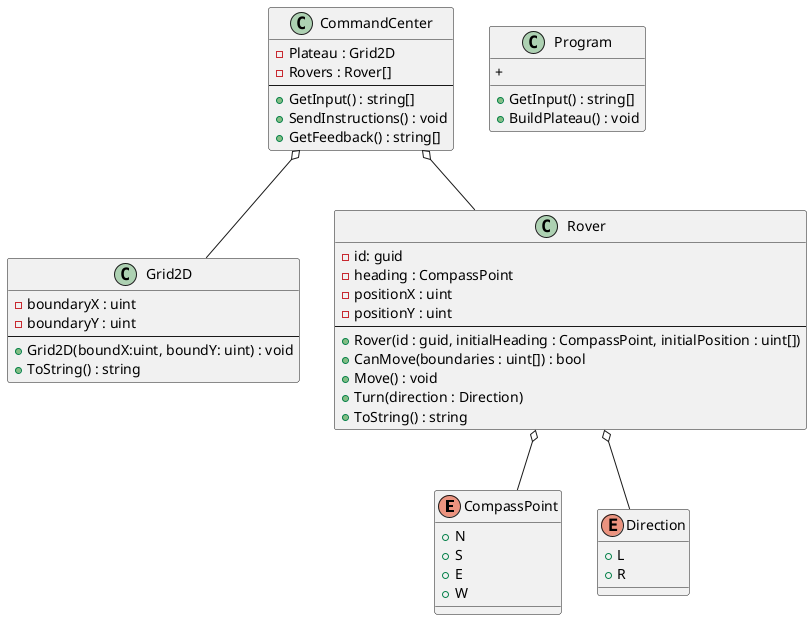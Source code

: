 @startuml MarsRover Class Diagram

enum CompassPoint {
  + N
  + S
  + E
  + W
}

enum Direction {
  + L
  + R
}

class Grid2D {
  - boundaryX : uint
  - boundaryY : uint
  --
  + Grid2D(boundX:uint, boundY: uint) : void
  + ToString() : string
}

class Rover {
  - id: guid
  - heading : CompassPoint
  - positionX : uint
  - positionY : uint
  --
  + Rover(id : guid, initialHeading : CompassPoint, initialPosition : uint[])
  + CanMove(boundaries : uint[]) : bool
  + Move() : void
  + Turn(direction : Direction)
  + ToString() : string
}

class CommandCenter {
  - Plateau : Grid2D
  - Rovers : Rover[]
  --
  + GetInput() : string[]
  + SendInstructions() : void
  + GetFeedback() : string[]
}

class Program {
  + GetInput() : string[]
  + BuildPlateau() : void
  + 
}

CommandCenter o-- Grid2D
CommandCenter o-- Rover
Rover o-- CompassPoint
Rover o-- Direction

@enduml